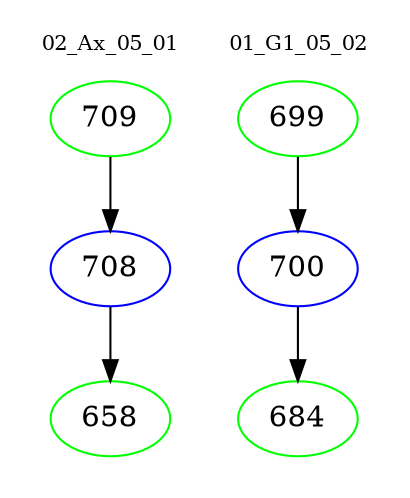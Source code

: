 digraph{
subgraph cluster_0 {
color = white
label = "02_Ax_05_01";
fontsize=10;
T0_709 [label="709", color="green"]
T0_709 -> T0_708 [color="black"]
T0_708 [label="708", color="blue"]
T0_708 -> T0_658 [color="black"]
T0_658 [label="658", color="green"]
}
subgraph cluster_1 {
color = white
label = "01_G1_05_02";
fontsize=10;
T1_699 [label="699", color="green"]
T1_699 -> T1_700 [color="black"]
T1_700 [label="700", color="blue"]
T1_700 -> T1_684 [color="black"]
T1_684 [label="684", color="green"]
}
}
